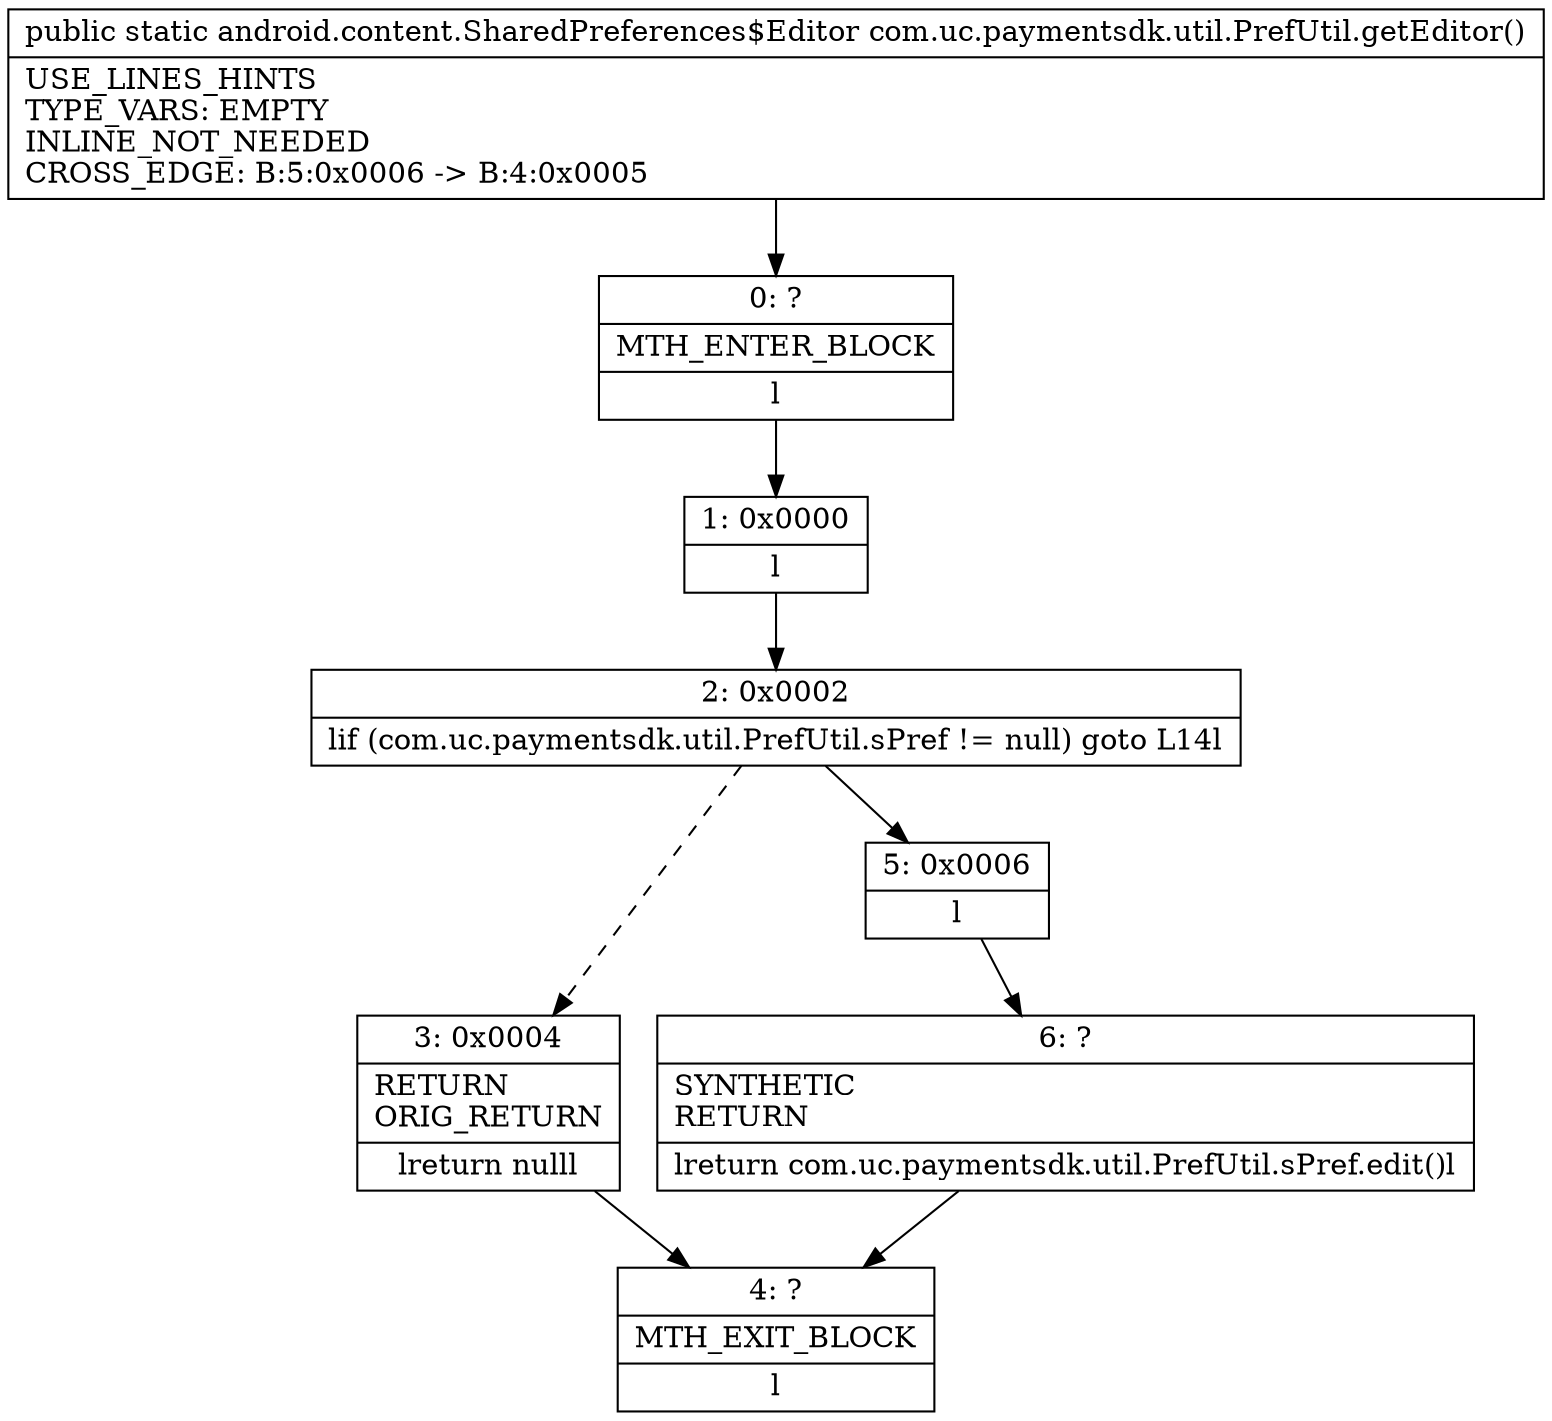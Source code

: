 digraph "CFG forcom.uc.paymentsdk.util.PrefUtil.getEditor()Landroid\/content\/SharedPreferences$Editor;" {
Node_0 [shape=record,label="{0\:\ ?|MTH_ENTER_BLOCK\l|l}"];
Node_1 [shape=record,label="{1\:\ 0x0000|l}"];
Node_2 [shape=record,label="{2\:\ 0x0002|lif (com.uc.paymentsdk.util.PrefUtil.sPref != null) goto L14l}"];
Node_3 [shape=record,label="{3\:\ 0x0004|RETURN\lORIG_RETURN\l|lreturn nulll}"];
Node_4 [shape=record,label="{4\:\ ?|MTH_EXIT_BLOCK\l|l}"];
Node_5 [shape=record,label="{5\:\ 0x0006|l}"];
Node_6 [shape=record,label="{6\:\ ?|SYNTHETIC\lRETURN\l|lreturn com.uc.paymentsdk.util.PrefUtil.sPref.edit()l}"];
MethodNode[shape=record,label="{public static android.content.SharedPreferences$Editor com.uc.paymentsdk.util.PrefUtil.getEditor()  | USE_LINES_HINTS\lTYPE_VARS: EMPTY\lINLINE_NOT_NEEDED\lCROSS_EDGE: B:5:0x0006 \-\> B:4:0x0005\l}"];
MethodNode -> Node_0;
Node_0 -> Node_1;
Node_1 -> Node_2;
Node_2 -> Node_3[style=dashed];
Node_2 -> Node_5;
Node_3 -> Node_4;
Node_5 -> Node_6;
Node_6 -> Node_4;
}


